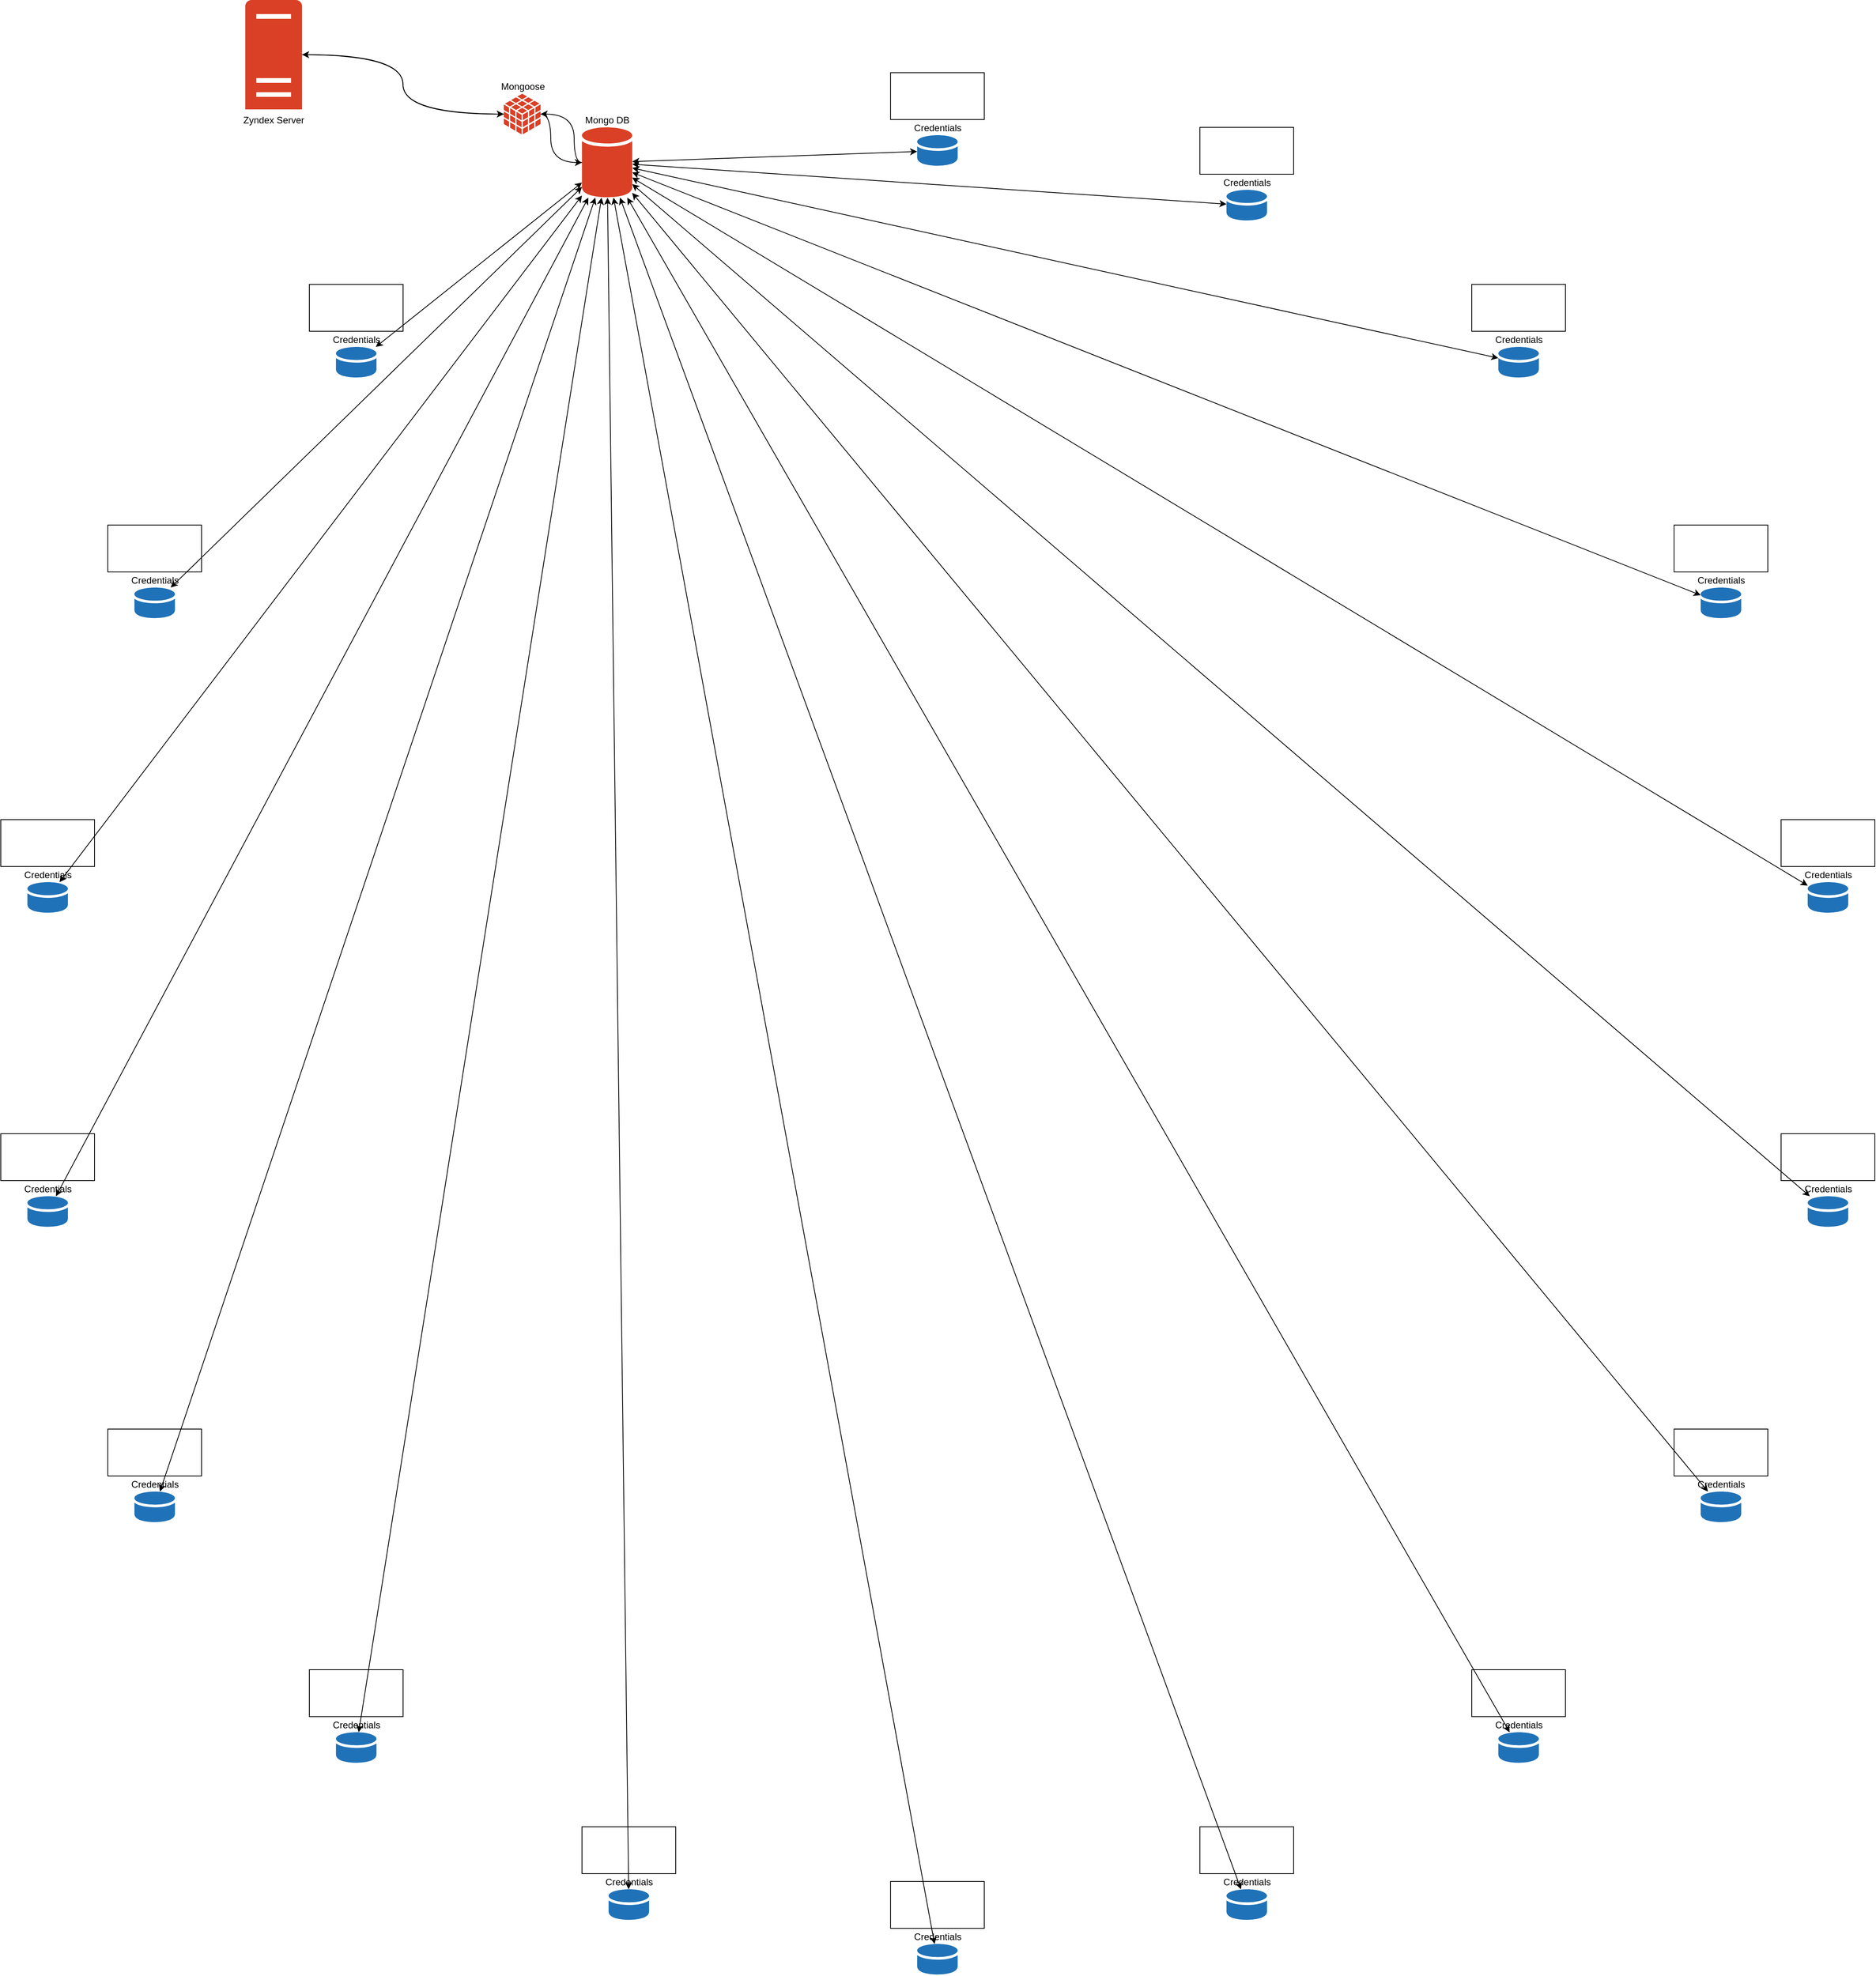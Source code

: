 <mxfile version="17.4.2" type="device"><diagram id="GnMFv5a7nQkKZ05Y-rjv" name="Page-1"><mxGraphModel dx="2966" dy="1969" grid="1" gridSize="10" guides="1" tooltips="1" connect="1" arrows="1" fold="1" page="1" pageScale="1" pageWidth="850" pageHeight="1100" math="0" shadow="0"><root><mxCell id="0"/><mxCell id="1" parent="0"/><mxCell id="cTsnPaLTpFMkcadZqS4Y-4" value="" style="group" vertex="1" connectable="0" parent="1"><mxGeometry x="1215" y="433" width="120" height="120" as="geometry"/></mxCell><mxCell id="8A_3C2fVjlUEtJEl_Mzg-4" value="Credentials" style="sketch=0;shadow=0;dashed=0;html=1;strokeColor=none;labelPosition=center;verticalLabelPosition=top;verticalAlign=bottom;outlineConnect=0;align=center;shape=mxgraph.office.databases.database_mini_1;fillColor=#2072B8;" parent="cTsnPaLTpFMkcadZqS4Y-4" vertex="1"><mxGeometry x="34.08" y="80" width="51.85" height="40" as="geometry"/></mxCell><mxCell id="cTsnPaLTpFMkcadZqS4Y-2" value="" style="rounded=0;whiteSpace=wrap;html=1;" vertex="1" parent="cTsnPaLTpFMkcadZqS4Y-4"><mxGeometry width="120" height="60" as="geometry"/></mxCell><mxCell id="cTsnPaLTpFMkcadZqS4Y-11" value="" style="group" vertex="1" connectable="0" parent="1"><mxGeometry x="1611" y="503" width="120" height="120" as="geometry"/></mxCell><mxCell id="cTsnPaLTpFMkcadZqS4Y-12" value="Credentials" style="sketch=0;shadow=0;dashed=0;html=1;strokeColor=none;labelPosition=center;verticalLabelPosition=top;verticalAlign=bottom;outlineConnect=0;align=center;shape=mxgraph.office.databases.database_mini_1;fillColor=#2072B8;" vertex="1" parent="cTsnPaLTpFMkcadZqS4Y-11"><mxGeometry x="34.08" y="80" width="51.85" height="40" as="geometry"/></mxCell><mxCell id="cTsnPaLTpFMkcadZqS4Y-13" value="" style="rounded=0;whiteSpace=wrap;html=1;" vertex="1" parent="cTsnPaLTpFMkcadZqS4Y-11"><mxGeometry width="120" height="60" as="geometry"/></mxCell><mxCell id="cTsnPaLTpFMkcadZqS4Y-20" value="" style="group" vertex="1" connectable="0" parent="1"><mxGeometry x="1959" y="704" width="120" height="120" as="geometry"/></mxCell><mxCell id="cTsnPaLTpFMkcadZqS4Y-21" value="Credentials" style="sketch=0;shadow=0;dashed=0;html=1;strokeColor=none;labelPosition=center;verticalLabelPosition=top;verticalAlign=bottom;outlineConnect=0;align=center;shape=mxgraph.office.databases.database_mini_1;fillColor=#2072B8;" vertex="1" parent="cTsnPaLTpFMkcadZqS4Y-20"><mxGeometry x="34.08" y="80" width="51.85" height="40" as="geometry"/></mxCell><mxCell id="cTsnPaLTpFMkcadZqS4Y-22" value="" style="rounded=0;whiteSpace=wrap;html=1;" vertex="1" parent="cTsnPaLTpFMkcadZqS4Y-20"><mxGeometry width="120" height="60" as="geometry"/></mxCell><mxCell id="cTsnPaLTpFMkcadZqS4Y-23" value="" style="group" vertex="1" connectable="0" parent="1"><mxGeometry x="2218" y="1012" width="120" height="120" as="geometry"/></mxCell><mxCell id="cTsnPaLTpFMkcadZqS4Y-24" value="Credentials" style="sketch=0;shadow=0;dashed=0;html=1;strokeColor=none;labelPosition=center;verticalLabelPosition=top;verticalAlign=bottom;outlineConnect=0;align=center;shape=mxgraph.office.databases.database_mini_1;fillColor=#2072B8;" vertex="1" parent="cTsnPaLTpFMkcadZqS4Y-23"><mxGeometry x="34.08" y="80" width="51.85" height="40" as="geometry"/></mxCell><mxCell id="cTsnPaLTpFMkcadZqS4Y-25" value="" style="rounded=0;whiteSpace=wrap;html=1;" vertex="1" parent="cTsnPaLTpFMkcadZqS4Y-23"><mxGeometry width="120" height="60" as="geometry"/></mxCell><mxCell id="cTsnPaLTpFMkcadZqS4Y-26" value="" style="group" vertex="1" connectable="0" parent="1"><mxGeometry x="2355" y="1389" width="120" height="120" as="geometry"/></mxCell><mxCell id="cTsnPaLTpFMkcadZqS4Y-27" value="Credentials" style="sketch=0;shadow=0;dashed=0;html=1;strokeColor=none;labelPosition=center;verticalLabelPosition=top;verticalAlign=bottom;outlineConnect=0;align=center;shape=mxgraph.office.databases.database_mini_1;fillColor=#2072B8;" vertex="1" parent="cTsnPaLTpFMkcadZqS4Y-26"><mxGeometry x="34.08" y="80" width="51.85" height="40" as="geometry"/></mxCell><mxCell id="cTsnPaLTpFMkcadZqS4Y-28" value="" style="rounded=0;whiteSpace=wrap;html=1;" vertex="1" parent="cTsnPaLTpFMkcadZqS4Y-26"><mxGeometry width="120" height="60" as="geometry"/></mxCell><mxCell id="cTsnPaLTpFMkcadZqS4Y-29" value="" style="group" vertex="1" connectable="0" parent="1"><mxGeometry x="2355" y="1791" width="120" height="120" as="geometry"/></mxCell><mxCell id="cTsnPaLTpFMkcadZqS4Y-30" value="Credentials" style="sketch=0;shadow=0;dashed=0;html=1;strokeColor=none;labelPosition=center;verticalLabelPosition=top;verticalAlign=bottom;outlineConnect=0;align=center;shape=mxgraph.office.databases.database_mini_1;fillColor=#2072B8;" vertex="1" parent="cTsnPaLTpFMkcadZqS4Y-29"><mxGeometry x="34.08" y="80" width="51.85" height="40" as="geometry"/></mxCell><mxCell id="cTsnPaLTpFMkcadZqS4Y-31" value="" style="rounded=0;whiteSpace=wrap;html=1;" vertex="1" parent="cTsnPaLTpFMkcadZqS4Y-29"><mxGeometry width="120" height="60" as="geometry"/></mxCell><mxCell id="cTsnPaLTpFMkcadZqS4Y-32" value="" style="group" vertex="1" connectable="0" parent="1"><mxGeometry x="2218" y="2169" width="120" height="120" as="geometry"/></mxCell><mxCell id="cTsnPaLTpFMkcadZqS4Y-33" value="Credentials" style="sketch=0;shadow=0;dashed=0;html=1;strokeColor=none;labelPosition=center;verticalLabelPosition=top;verticalAlign=bottom;outlineConnect=0;align=center;shape=mxgraph.office.databases.database_mini_1;fillColor=#2072B8;" vertex="1" parent="cTsnPaLTpFMkcadZqS4Y-32"><mxGeometry x="34.08" y="80" width="51.85" height="40" as="geometry"/></mxCell><mxCell id="cTsnPaLTpFMkcadZqS4Y-34" value="" style="rounded=0;whiteSpace=wrap;html=1;" vertex="1" parent="cTsnPaLTpFMkcadZqS4Y-32"><mxGeometry width="120" height="60" as="geometry"/></mxCell><mxCell id="cTsnPaLTpFMkcadZqS4Y-35" value="" style="group" vertex="1" connectable="0" parent="1"><mxGeometry x="1959" y="2477" width="120" height="120" as="geometry"/></mxCell><mxCell id="cTsnPaLTpFMkcadZqS4Y-36" value="Credentials" style="sketch=0;shadow=0;dashed=0;html=1;strokeColor=none;labelPosition=center;verticalLabelPosition=top;verticalAlign=bottom;outlineConnect=0;align=center;shape=mxgraph.office.databases.database_mini_1;fillColor=#2072B8;" vertex="1" parent="cTsnPaLTpFMkcadZqS4Y-35"><mxGeometry x="34.08" y="80" width="51.85" height="40" as="geometry"/></mxCell><mxCell id="cTsnPaLTpFMkcadZqS4Y-37" value="" style="rounded=0;whiteSpace=wrap;html=1;" vertex="1" parent="cTsnPaLTpFMkcadZqS4Y-35"><mxGeometry width="120" height="60" as="geometry"/></mxCell><mxCell id="cTsnPaLTpFMkcadZqS4Y-38" value="" style="group" vertex="1" connectable="0" parent="1"><mxGeometry x="1611" y="2678" width="120" height="120" as="geometry"/></mxCell><mxCell id="cTsnPaLTpFMkcadZqS4Y-39" value="Credentials" style="sketch=0;shadow=0;dashed=0;html=1;strokeColor=none;labelPosition=center;verticalLabelPosition=top;verticalAlign=bottom;outlineConnect=0;align=center;shape=mxgraph.office.databases.database_mini_1;fillColor=#2072B8;" vertex="1" parent="cTsnPaLTpFMkcadZqS4Y-38"><mxGeometry x="34.08" y="80" width="51.85" height="40" as="geometry"/></mxCell><mxCell id="cTsnPaLTpFMkcadZqS4Y-40" value="" style="rounded=0;whiteSpace=wrap;html=1;" vertex="1" parent="cTsnPaLTpFMkcadZqS4Y-38"><mxGeometry width="120" height="60" as="geometry"/></mxCell><mxCell id="cTsnPaLTpFMkcadZqS4Y-41" value="" style="group" vertex="1" connectable="0" parent="1"><mxGeometry x="1215" y="2748" width="120" height="120" as="geometry"/></mxCell><mxCell id="cTsnPaLTpFMkcadZqS4Y-42" value="Credentials" style="sketch=0;shadow=0;dashed=0;html=1;strokeColor=none;labelPosition=center;verticalLabelPosition=top;verticalAlign=bottom;outlineConnect=0;align=center;shape=mxgraph.office.databases.database_mini_1;fillColor=#2072B8;" vertex="1" parent="cTsnPaLTpFMkcadZqS4Y-41"><mxGeometry x="34.08" y="80" width="51.85" height="40" as="geometry"/></mxCell><mxCell id="cTsnPaLTpFMkcadZqS4Y-43" value="" style="rounded=0;whiteSpace=wrap;html=1;" vertex="1" parent="cTsnPaLTpFMkcadZqS4Y-41"><mxGeometry width="120" height="60" as="geometry"/></mxCell><mxCell id="cTsnPaLTpFMkcadZqS4Y-44" value="" style="group" vertex="1" connectable="0" parent="1"><mxGeometry x="820" y="2678" width="120" height="120" as="geometry"/></mxCell><mxCell id="cTsnPaLTpFMkcadZqS4Y-45" value="Credentials" style="sketch=0;shadow=0;dashed=0;html=1;strokeColor=none;labelPosition=center;verticalLabelPosition=top;verticalAlign=bottom;outlineConnect=0;align=center;shape=mxgraph.office.databases.database_mini_1;fillColor=#2072B8;" vertex="1" parent="cTsnPaLTpFMkcadZqS4Y-44"><mxGeometry x="34.08" y="80" width="51.85" height="40" as="geometry"/></mxCell><mxCell id="cTsnPaLTpFMkcadZqS4Y-46" value="" style="rounded=0;whiteSpace=wrap;html=1;" vertex="1" parent="cTsnPaLTpFMkcadZqS4Y-44"><mxGeometry width="120" height="60" as="geometry"/></mxCell><mxCell id="cTsnPaLTpFMkcadZqS4Y-47" value="" style="group" vertex="1" connectable="0" parent="1"><mxGeometry x="471" y="2477" width="120" height="120" as="geometry"/></mxCell><mxCell id="cTsnPaLTpFMkcadZqS4Y-48" value="Credentials" style="sketch=0;shadow=0;dashed=0;html=1;strokeColor=none;labelPosition=center;verticalLabelPosition=top;verticalAlign=bottom;outlineConnect=0;align=center;shape=mxgraph.office.databases.database_mini_1;fillColor=#2072B8;" vertex="1" parent="cTsnPaLTpFMkcadZqS4Y-47"><mxGeometry x="34.08" y="80" width="51.85" height="40" as="geometry"/></mxCell><mxCell id="cTsnPaLTpFMkcadZqS4Y-49" value="" style="rounded=0;whiteSpace=wrap;html=1;" vertex="1" parent="cTsnPaLTpFMkcadZqS4Y-47"><mxGeometry width="120" height="60" as="geometry"/></mxCell><mxCell id="cTsnPaLTpFMkcadZqS4Y-50" value="" style="group" vertex="1" connectable="0" parent="1"><mxGeometry x="213" y="2169" width="120" height="120" as="geometry"/></mxCell><mxCell id="cTsnPaLTpFMkcadZqS4Y-51" value="Credentials" style="sketch=0;shadow=0;dashed=0;html=1;strokeColor=none;labelPosition=center;verticalLabelPosition=top;verticalAlign=bottom;outlineConnect=0;align=center;shape=mxgraph.office.databases.database_mini_1;fillColor=#2072B8;" vertex="1" parent="cTsnPaLTpFMkcadZqS4Y-50"><mxGeometry x="34.08" y="80" width="51.85" height="40" as="geometry"/></mxCell><mxCell id="cTsnPaLTpFMkcadZqS4Y-52" value="" style="rounded=0;whiteSpace=wrap;html=1;" vertex="1" parent="cTsnPaLTpFMkcadZqS4Y-50"><mxGeometry width="120" height="60" as="geometry"/></mxCell><mxCell id="cTsnPaLTpFMkcadZqS4Y-53" value="" style="group" vertex="1" connectable="0" parent="1"><mxGeometry x="76" y="1791" width="120" height="120" as="geometry"/></mxCell><mxCell id="cTsnPaLTpFMkcadZqS4Y-54" value="Credentials" style="sketch=0;shadow=0;dashed=0;html=1;strokeColor=none;labelPosition=center;verticalLabelPosition=top;verticalAlign=bottom;outlineConnect=0;align=center;shape=mxgraph.office.databases.database_mini_1;fillColor=#2072B8;" vertex="1" parent="cTsnPaLTpFMkcadZqS4Y-53"><mxGeometry x="34.08" y="80" width="51.85" height="40" as="geometry"/></mxCell><mxCell id="cTsnPaLTpFMkcadZqS4Y-55" value="" style="rounded=0;whiteSpace=wrap;html=1;" vertex="1" parent="cTsnPaLTpFMkcadZqS4Y-53"><mxGeometry width="120" height="60" as="geometry"/></mxCell><mxCell id="cTsnPaLTpFMkcadZqS4Y-56" value="" style="group" vertex="1" connectable="0" parent="1"><mxGeometry x="76" y="1389" width="120" height="120" as="geometry"/></mxCell><mxCell id="cTsnPaLTpFMkcadZqS4Y-57" value="Credentials" style="sketch=0;shadow=0;dashed=0;html=1;strokeColor=none;labelPosition=center;verticalLabelPosition=top;verticalAlign=bottom;outlineConnect=0;align=center;shape=mxgraph.office.databases.database_mini_1;fillColor=#2072B8;" vertex="1" parent="cTsnPaLTpFMkcadZqS4Y-56"><mxGeometry x="34.08" y="80" width="51.85" height="40" as="geometry"/></mxCell><mxCell id="cTsnPaLTpFMkcadZqS4Y-58" value="" style="rounded=0;whiteSpace=wrap;html=1;" vertex="1" parent="cTsnPaLTpFMkcadZqS4Y-56"><mxGeometry width="120" height="60" as="geometry"/></mxCell><mxCell id="cTsnPaLTpFMkcadZqS4Y-60" value="" style="group" vertex="1" connectable="0" parent="1"><mxGeometry x="213" y="1012" width="120" height="120" as="geometry"/></mxCell><mxCell id="cTsnPaLTpFMkcadZqS4Y-61" value="Credentials" style="sketch=0;shadow=0;dashed=0;html=1;strokeColor=none;labelPosition=center;verticalLabelPosition=top;verticalAlign=bottom;outlineConnect=0;align=center;shape=mxgraph.office.databases.database_mini_1;fillColor=#2072B8;" vertex="1" parent="cTsnPaLTpFMkcadZqS4Y-60"><mxGeometry x="34.08" y="80" width="51.85" height="40" as="geometry"/></mxCell><mxCell id="cTsnPaLTpFMkcadZqS4Y-63" value="" style="rounded=0;whiteSpace=wrap;html=1;" vertex="1" parent="cTsnPaLTpFMkcadZqS4Y-60"><mxGeometry width="120" height="60" as="geometry"/></mxCell><mxCell id="cTsnPaLTpFMkcadZqS4Y-64" value="" style="group" vertex="1" connectable="0" parent="1"><mxGeometry x="471" y="704" width="120" height="120" as="geometry"/></mxCell><mxCell id="cTsnPaLTpFMkcadZqS4Y-65" value="Credentials" style="sketch=0;shadow=0;dashed=0;html=1;strokeColor=none;labelPosition=center;verticalLabelPosition=top;verticalAlign=bottom;outlineConnect=0;align=center;shape=mxgraph.office.databases.database_mini_1;fillColor=#2072B8;" vertex="1" parent="cTsnPaLTpFMkcadZqS4Y-64"><mxGeometry x="34.08" y="80" width="51.85" height="40" as="geometry"/></mxCell><mxCell id="cTsnPaLTpFMkcadZqS4Y-67" value="" style="rounded=0;whiteSpace=wrap;html=1;" vertex="1" parent="cTsnPaLTpFMkcadZqS4Y-64"><mxGeometry width="120" height="60" as="geometry"/></mxCell><mxCell id="cTsnPaLTpFMkcadZqS4Y-95" value="" style="endArrow=classic;startArrow=classic;html=1;rounded=0;curved=1;noEdgeStyle=1;" edge="1" parent="1" source="g1nz0eIOoSp3YbBt77dg-1" target="8A_3C2fVjlUEtJEl_Mzg-4"><mxGeometry width="50" height="50" relative="1" as="geometry"><mxPoint x="103" y="883" as="sourcePoint"/><mxPoint x="153" y="833" as="targetPoint"/><Array as="points"/></mxGeometry></mxCell><mxCell id="cTsnPaLTpFMkcadZqS4Y-96" value="" style="endArrow=classic;startArrow=classic;html=1;rounded=0;curved=1;noEdgeStyle=1;" edge="1" parent="1" source="cTsnPaLTpFMkcadZqS4Y-12" target="g1nz0eIOoSp3YbBt77dg-1"><mxGeometry width="50" height="50" relative="1" as="geometry"><mxPoint x="1353" y="963" as="sourcePoint"/><mxPoint x="1403" y="913" as="targetPoint"/><Array as="points"/></mxGeometry></mxCell><mxCell id="cTsnPaLTpFMkcadZqS4Y-98" value="" style="endArrow=classic;startArrow=classic;html=1;rounded=0;curved=1;noEdgeStyle=1;" edge="1" parent="1" source="cTsnPaLTpFMkcadZqS4Y-21" target="g1nz0eIOoSp3YbBt77dg-1"><mxGeometry width="50" height="50" relative="1" as="geometry"><mxPoint x="1353" y="633" as="sourcePoint"/><mxPoint x="1403" y="583" as="targetPoint"/><Array as="points"/></mxGeometry></mxCell><mxCell id="cTsnPaLTpFMkcadZqS4Y-99" value="" style="endArrow=classic;startArrow=classic;html=1;rounded=0;curved=1;noEdgeStyle=1;" edge="1" parent="1" source="cTsnPaLTpFMkcadZqS4Y-24" target="g1nz0eIOoSp3YbBt77dg-1"><mxGeometry width="50" height="50" relative="1" as="geometry"><mxPoint x="1353" y="633" as="sourcePoint"/><mxPoint x="1403" y="583" as="targetPoint"/><Array as="points"/></mxGeometry></mxCell><mxCell id="cTsnPaLTpFMkcadZqS4Y-100" value="" style="endArrow=classic;startArrow=classic;html=1;rounded=0;curved=1;noEdgeStyle=1;" edge="1" parent="1" source="cTsnPaLTpFMkcadZqS4Y-27" target="g1nz0eIOoSp3YbBt77dg-1"><mxGeometry width="50" height="50" relative="1" as="geometry"><mxPoint x="1353" y="633" as="sourcePoint"/><mxPoint x="1403" y="583" as="targetPoint"/><Array as="points"/></mxGeometry></mxCell><mxCell id="cTsnPaLTpFMkcadZqS4Y-102" value="" style="endArrow=classic;startArrow=classic;html=1;rounded=0;curved=1;noEdgeStyle=1;" edge="1" parent="1" source="cTsnPaLTpFMkcadZqS4Y-30" target="g1nz0eIOoSp3YbBt77dg-1"><mxGeometry width="50" height="50" relative="1" as="geometry"><mxPoint x="1353" y="633" as="sourcePoint"/><mxPoint x="1403" y="583" as="targetPoint"/><Array as="points"/></mxGeometry></mxCell><mxCell id="cTsnPaLTpFMkcadZqS4Y-103" value="" style="endArrow=classic;startArrow=classic;html=1;rounded=0;curved=1;noEdgeStyle=1;" edge="1" parent="1" source="cTsnPaLTpFMkcadZqS4Y-33" target="g1nz0eIOoSp3YbBt77dg-1"><mxGeometry width="50" height="50" relative="1" as="geometry"><mxPoint x="1353" y="633" as="sourcePoint"/><mxPoint x="1403" y="583" as="targetPoint"/><Array as="points"/></mxGeometry></mxCell><mxCell id="cTsnPaLTpFMkcadZqS4Y-104" value="" style="endArrow=classic;startArrow=classic;html=1;rounded=0;curved=1;noEdgeStyle=1;" edge="1" parent="1" source="cTsnPaLTpFMkcadZqS4Y-36" target="g1nz0eIOoSp3YbBt77dg-1"><mxGeometry width="50" height="50" relative="1" as="geometry"><mxPoint x="1353" y="633" as="sourcePoint"/><mxPoint x="1303" y="1173" as="targetPoint"/><Array as="points"/></mxGeometry></mxCell><mxCell id="cTsnPaLTpFMkcadZqS4Y-105" value="" style="endArrow=classic;startArrow=classic;html=1;rounded=0;curved=1;noEdgeStyle=1;" edge="1" parent="1" source="g1nz0eIOoSp3YbBt77dg-1" target="cTsnPaLTpFMkcadZqS4Y-39"><mxGeometry width="50" height="50" relative="1" as="geometry"><mxPoint x="1373" y="1183" as="sourcePoint"/><mxPoint x="1383" y="863" as="targetPoint"/><Array as="points"/></mxGeometry></mxCell><mxCell id="cTsnPaLTpFMkcadZqS4Y-107" value="" style="endArrow=classic;startArrow=classic;html=1;rounded=0;curved=1;noEdgeStyle=1;" edge="1" parent="1" source="g1nz0eIOoSp3YbBt77dg-1" target="cTsnPaLTpFMkcadZqS4Y-42"><mxGeometry width="50" height="50" relative="1" as="geometry"><mxPoint x="1373" y="1183" as="sourcePoint"/><mxPoint x="1383" y="863" as="targetPoint"/><Array as="points"/></mxGeometry></mxCell><mxCell id="cTsnPaLTpFMkcadZqS4Y-108" value="" style="endArrow=classic;startArrow=classic;html=1;rounded=0;curved=1;noEdgeStyle=1;" edge="1" parent="1" source="g1nz0eIOoSp3YbBt77dg-1" target="cTsnPaLTpFMkcadZqS4Y-45"><mxGeometry width="50" height="50" relative="1" as="geometry"><mxPoint x="1223" y="1123" as="sourcePoint"/><mxPoint x="1273" y="1073" as="targetPoint"/><Array as="points"/></mxGeometry></mxCell><mxCell id="cTsnPaLTpFMkcadZqS4Y-109" value="" style="endArrow=classic;startArrow=classic;html=1;rounded=0;curved=1;noEdgeStyle=1;" edge="1" parent="1" source="g1nz0eIOoSp3YbBt77dg-1" target="cTsnPaLTpFMkcadZqS4Y-48"><mxGeometry width="50" height="50" relative="1" as="geometry"><mxPoint x="1223" y="1123" as="sourcePoint"/><mxPoint x="1273" y="1073" as="targetPoint"/><Array as="points"/></mxGeometry></mxCell><mxCell id="cTsnPaLTpFMkcadZqS4Y-110" value="" style="endArrow=classic;startArrow=classic;html=1;rounded=0;curved=1;noEdgeStyle=1;" edge="1" parent="1" source="g1nz0eIOoSp3YbBt77dg-1" target="cTsnPaLTpFMkcadZqS4Y-51"><mxGeometry width="50" height="50" relative="1" as="geometry"><mxPoint x="1223" y="1123" as="sourcePoint"/><mxPoint x="1273" y="1073" as="targetPoint"/><Array as="points"/></mxGeometry></mxCell><mxCell id="cTsnPaLTpFMkcadZqS4Y-111" value="" style="endArrow=classic;startArrow=classic;html=1;rounded=0;curved=1;noEdgeStyle=1;" edge="1" parent="1" source="g1nz0eIOoSp3YbBt77dg-1" target="cTsnPaLTpFMkcadZqS4Y-54"><mxGeometry width="50" height="50" relative="1" as="geometry"><mxPoint x="1223" y="1123" as="sourcePoint"/><mxPoint x="1273" y="1073" as="targetPoint"/><Array as="points"/></mxGeometry></mxCell><mxCell id="cTsnPaLTpFMkcadZqS4Y-112" value="" style="endArrow=classic;startArrow=classic;html=1;rounded=0;curved=1;noEdgeStyle=1;" edge="1" parent="1" source="g1nz0eIOoSp3YbBt77dg-1" target="cTsnPaLTpFMkcadZqS4Y-57"><mxGeometry width="50" height="50" relative="1" as="geometry"><mxPoint x="1263" y="763" as="sourcePoint"/><mxPoint x="1313" y="713" as="targetPoint"/><Array as="points"/></mxGeometry></mxCell><mxCell id="cTsnPaLTpFMkcadZqS4Y-113" value="" style="endArrow=classic;startArrow=classic;html=1;rounded=0;curved=1;noEdgeStyle=1;" edge="1" parent="1" source="g1nz0eIOoSp3YbBt77dg-1" target="cTsnPaLTpFMkcadZqS4Y-61"><mxGeometry width="50" height="50" relative="1" as="geometry"><mxPoint x="1503" y="813" as="sourcePoint"/><mxPoint x="1553" y="763" as="targetPoint"/><Array as="points"/></mxGeometry></mxCell><mxCell id="cTsnPaLTpFMkcadZqS4Y-114" value="" style="endArrow=classic;startArrow=classic;html=1;rounded=0;curved=1;noEdgeStyle=1;" edge="1" parent="1" source="g1nz0eIOoSp3YbBt77dg-1" target="cTsnPaLTpFMkcadZqS4Y-65"><mxGeometry width="50" height="50" relative="1" as="geometry"><mxPoint x="1933" y="1143" as="sourcePoint"/><mxPoint x="1983" y="1093" as="targetPoint"/><Array as="points"/></mxGeometry></mxCell><mxCell id="cTsnPaLTpFMkcadZqS4Y-116" value="" style="group" vertex="1" connectable="0" parent="1"><mxGeometry x="820" y="400" width="64.29" height="193" as="geometry"/></mxCell><mxCell id="g1nz0eIOoSp3YbBt77dg-1" value="Mongo DB" style="sketch=0;shadow=0;dashed=0;html=1;strokeColor=none;labelPosition=center;verticalLabelPosition=top;verticalAlign=bottom;outlineConnect=0;align=center;shape=mxgraph.office.databases.database;fillColor=#DA4026;" parent="cTsnPaLTpFMkcadZqS4Y-116" vertex="1"><mxGeometry y="103" width="64.29" height="90" as="geometry"/></mxCell><mxCell id="cTsnPaLTpFMkcadZqS4Y-124" style="edgeStyle=orthogonalEdgeStyle;curved=1;rounded=0;orthogonalLoop=1;jettySize=auto;html=1;" edge="1" parent="1" source="8A_3C2fVjlUEtJEl_Mzg-1" target="cTsnPaLTpFMkcadZqS4Y-122"><mxGeometry relative="1" as="geometry"/></mxCell><mxCell id="8A_3C2fVjlUEtJEl_Mzg-1" value="Mongoose" style="sketch=0;shadow=0;dashed=0;html=1;strokeColor=none;labelPosition=center;verticalLabelPosition=top;verticalAlign=bottom;outlineConnect=0;align=center;shape=mxgraph.office.databases.database_cube;fillColor=#DA4026;" parent="1" vertex="1"><mxGeometry x="720" y="460" width="47" height="52" as="geometry"/></mxCell><mxCell id="cTsnPaLTpFMkcadZqS4Y-115" style="edgeStyle=orthogonalEdgeStyle;curved=1;rounded=0;orthogonalLoop=1;jettySize=auto;html=1;" edge="1" parent="1" source="8A_3C2fVjlUEtJEl_Mzg-1" target="g1nz0eIOoSp3YbBt77dg-1"><mxGeometry relative="1" as="geometry"><Array as="points"><mxPoint x="780" y="486"/><mxPoint x="780" y="548"/></Array></mxGeometry></mxCell><mxCell id="cTsnPaLTpFMkcadZqS4Y-119" style="edgeStyle=orthogonalEdgeStyle;curved=1;rounded=0;orthogonalLoop=1;jettySize=auto;html=1;" edge="1" parent="1" source="g1nz0eIOoSp3YbBt77dg-1" target="8A_3C2fVjlUEtJEl_Mzg-1"><mxGeometry relative="1" as="geometry"><Array as="points"><mxPoint x="810" y="548"/><mxPoint x="810" y="486"/></Array></mxGeometry></mxCell><mxCell id="cTsnPaLTpFMkcadZqS4Y-123" style="edgeStyle=orthogonalEdgeStyle;curved=1;rounded=0;orthogonalLoop=1;jettySize=auto;html=1;" edge="1" parent="1" source="cTsnPaLTpFMkcadZqS4Y-122" target="8A_3C2fVjlUEtJEl_Mzg-1"><mxGeometry relative="1" as="geometry"/></mxCell><mxCell id="cTsnPaLTpFMkcadZqS4Y-122" value="Zyndex Server" style="sketch=0;pointerEvents=1;shadow=0;dashed=0;html=1;strokeColor=none;labelPosition=center;verticalLabelPosition=bottom;verticalAlign=top;outlineConnect=0;align=center;shape=mxgraph.office.servers.server_generic;fillColor=#DA4026;" vertex="1" parent="1"><mxGeometry x="389" y="340" width="72.69" height="140" as="geometry"/></mxCell></root></mxGraphModel></diagram></mxfile>